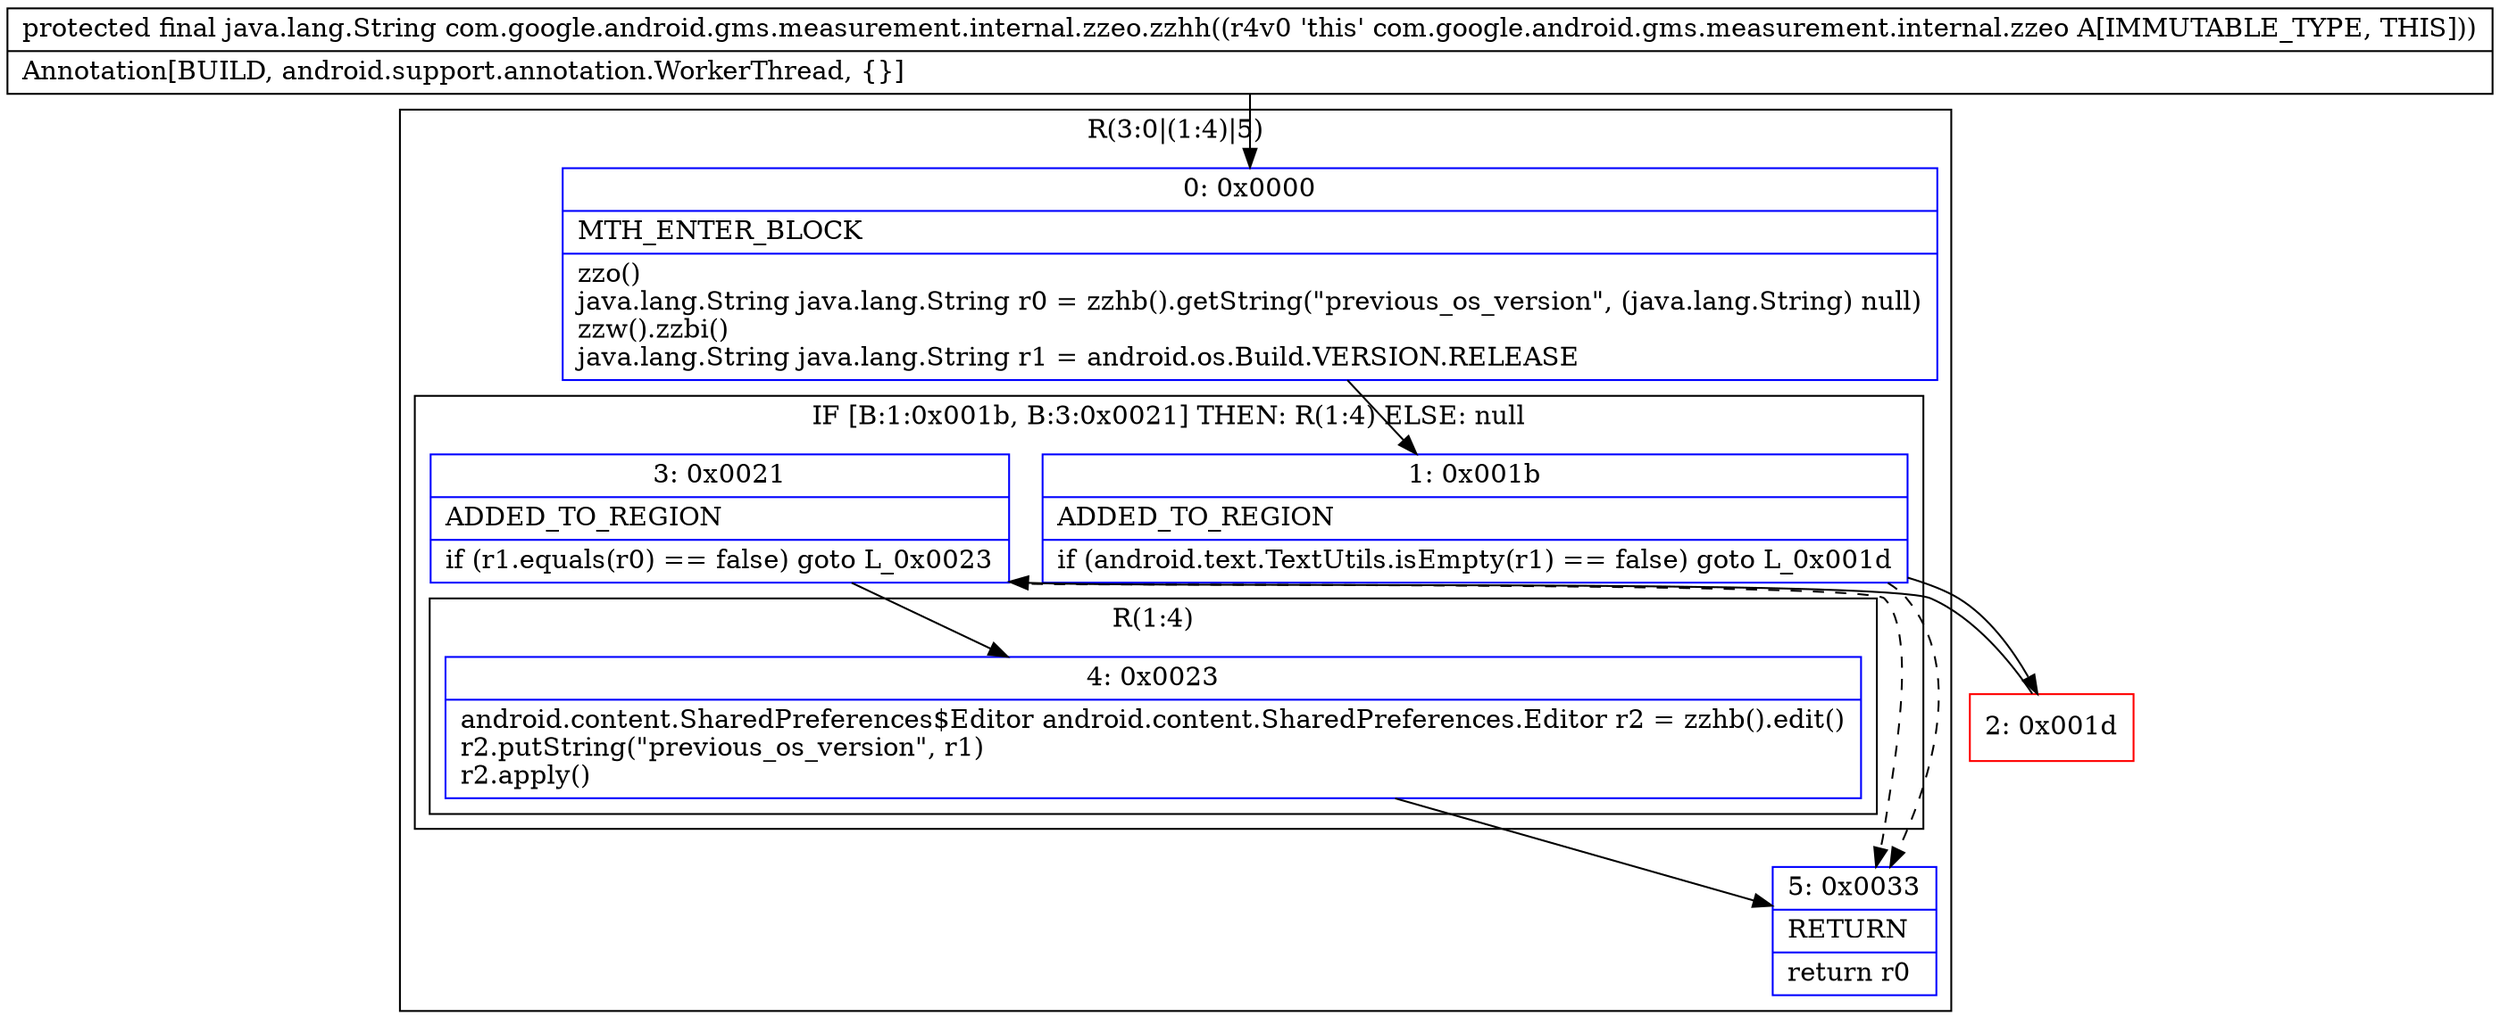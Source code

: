 digraph "CFG forcom.google.android.gms.measurement.internal.zzeo.zzhh()Ljava\/lang\/String;" {
subgraph cluster_Region_1251502620 {
label = "R(3:0|(1:4)|5)";
node [shape=record,color=blue];
Node_0 [shape=record,label="{0\:\ 0x0000|MTH_ENTER_BLOCK\l|zzo()\ljava.lang.String java.lang.String r0 = zzhb().getString(\"previous_os_version\", (java.lang.String) null)\lzzw().zzbi()\ljava.lang.String java.lang.String r1 = android.os.Build.VERSION.RELEASE\l}"];
subgraph cluster_IfRegion_2121256281 {
label = "IF [B:1:0x001b, B:3:0x0021] THEN: R(1:4) ELSE: null";
node [shape=record,color=blue];
Node_1 [shape=record,label="{1\:\ 0x001b|ADDED_TO_REGION\l|if (android.text.TextUtils.isEmpty(r1) == false) goto L_0x001d\l}"];
Node_3 [shape=record,label="{3\:\ 0x0021|ADDED_TO_REGION\l|if (r1.equals(r0) == false) goto L_0x0023\l}"];
subgraph cluster_Region_1679975328 {
label = "R(1:4)";
node [shape=record,color=blue];
Node_4 [shape=record,label="{4\:\ 0x0023|android.content.SharedPreferences$Editor android.content.SharedPreferences.Editor r2 = zzhb().edit()\lr2.putString(\"previous_os_version\", r1)\lr2.apply()\l}"];
}
}
Node_5 [shape=record,label="{5\:\ 0x0033|RETURN\l|return r0\l}"];
}
Node_2 [shape=record,color=red,label="{2\:\ 0x001d}"];
MethodNode[shape=record,label="{protected final java.lang.String com.google.android.gms.measurement.internal.zzeo.zzhh((r4v0 'this' com.google.android.gms.measurement.internal.zzeo A[IMMUTABLE_TYPE, THIS]))  | Annotation[BUILD, android.support.annotation.WorkerThread, \{\}]\l}"];
MethodNode -> Node_0;
Node_0 -> Node_1;
Node_1 -> Node_2;
Node_1 -> Node_5[style=dashed];
Node_3 -> Node_4;
Node_3 -> Node_5[style=dashed];
Node_4 -> Node_5;
Node_2 -> Node_3;
}

